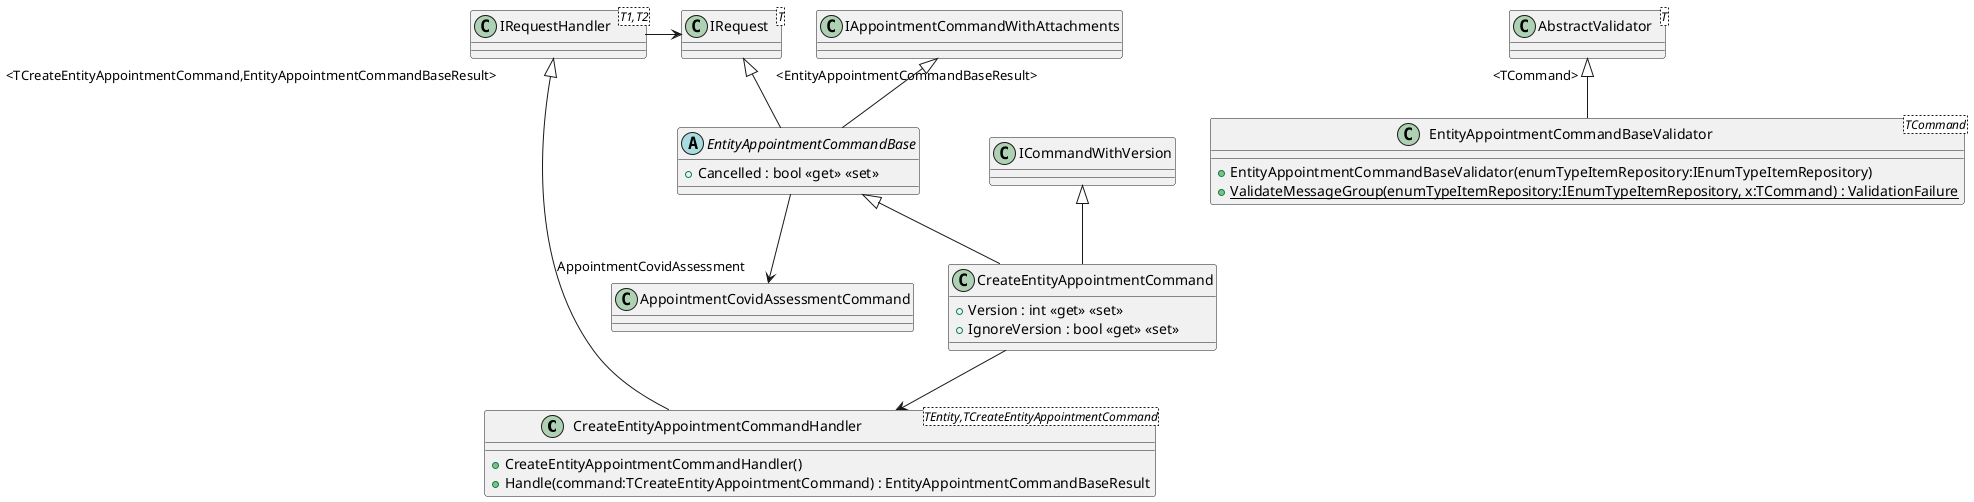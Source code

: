 @startuml
class "CreateEntityAppointmentCommandHandler"<TEntity,TCreateEntityAppointmentCommand> {
'    + CreateEntityAppointmentCommandHandler(entityType:EntityType, entityValidator:IEntityValidator, emailTotalSizeValidator:IEmailTotalSizeValidator, entityRepository:IGenericRepository<TEntity>, contactsMapper:IEntityAppointmentReferenceMapper<AppointmentContact>, negotiatorsMapper:IEntityAppointmentReferenceMapper<User>, appointmentAttachmentsMapper:IAppointmentAttachmentsMapper<TEntity>, currentUserProvider:ICurrentUserProvider, mediator:ISyncMediator, windowsTimeZoneHelper:IWindowsTimeZoneHelper, enumTypeItemRepository:IEnumTypeItemRepository, appointmentOtherAttendeesMapper:IEntityAppointmentOtherAttendeesMapper<AppointmentOtherAttendee>, appointmentMessageMapper:IEntityAppointmentReferenceMapper<AppointmentMessage>, appointmentCovidAssessmentMapper:IAppointmentCovidAssessmentMapper)
    + CreateEntityAppointmentCommandHandler()
    + Handle(command:TCreateEntityAppointmentCommand) : EntityAppointmentCommandBaseResult
}
class "IRequestHandler"<T1,T2> {
}
"IRequestHandler" "<TCreateEntityAppointmentCommand,EntityAppointmentCommandBaseResult>" <|-- "CreateEntityAppointmentCommandHandler"

abstract class EntityAppointmentCommandBase {
    + Cancelled : bool <<get>> <<set>>
}
class "IRequest"<T> {
}
'class "IList"<T> {
'}
'class "List"<T> {
'}
"IRequest" "<EntityAppointmentCommandBaseResult>" <|-- EntityAppointmentCommandBase
IAppointmentCommandWithAttachments <|-- EntityAppointmentCommandBase
'EntityAppointmentCommandBase --> "EntityId" Guid
'EntityAppointmentCommandBase --> "AttachmentEntityType" EntityType
'EntityAppointmentCommandBase --> "StartDateTime" DateTimeOffset
'EntityAppointmentCommandBase --> "EndDateTime" DateTimeOffset
'EntityAppointmentCommandBase --> "Contacts<AppointmentContactCommand>" "IList"
'EntityAppointmentCommandBase o-> "NegotiatorIds<Guid>" "IList"
'EntityAppointmentCommandBase --> "AppointmentEventType" AppointmentEventType
'EntityAppointmentCommandBase --> "Attachments<CreateAttachment>" "IList"
'EntityAppointmentCommandBase o-> "CopiedAttachments<Guid>" "IList"
'EntityAppointmentCommandBase --> "OtherAttendees<CreateUpdateAppointmentOtherAttendeeCommand>" "List"
'EntityAppointmentCommandBase --> "TimeZoneId" Guid
'EntityAppointmentCommandBase o-> "Messages<AppointmentMessageCommand>" "IList"
EntityAppointmentCommandBase --> "AppointmentCovidAssessment" AppointmentCovidAssessmentCommand

class CreateEntityAppointmentCommand {
    + Version : int <<get>> <<set>>
    + IgnoreVersion : bool <<get>> <<set>>
}
EntityAppointmentCommandBase <|-- CreateEntityAppointmentCommand
ICommandWithVersion <|-- CreateEntityAppointmentCommand

class "EntityAppointmentCommandBaseValidator"<TCommand> {
    + EntityAppointmentCommandBaseValidator(enumTypeItemRepository:IEnumTypeItemRepository)
    + {static} ValidateMessageGroup(enumTypeItemRepository:IEnumTypeItemRepository, x:TCommand) : ValidationFailure
}
class "AbstractValidator"<T> {
}
"AbstractValidator" "<TCommand>" <|-- "EntityAppointmentCommandBaseValidator"

IRequest <-Left- IRequestHandler
CreateEntityAppointmentCommand --> CreateEntityAppointmentCommandHandler

@enduml